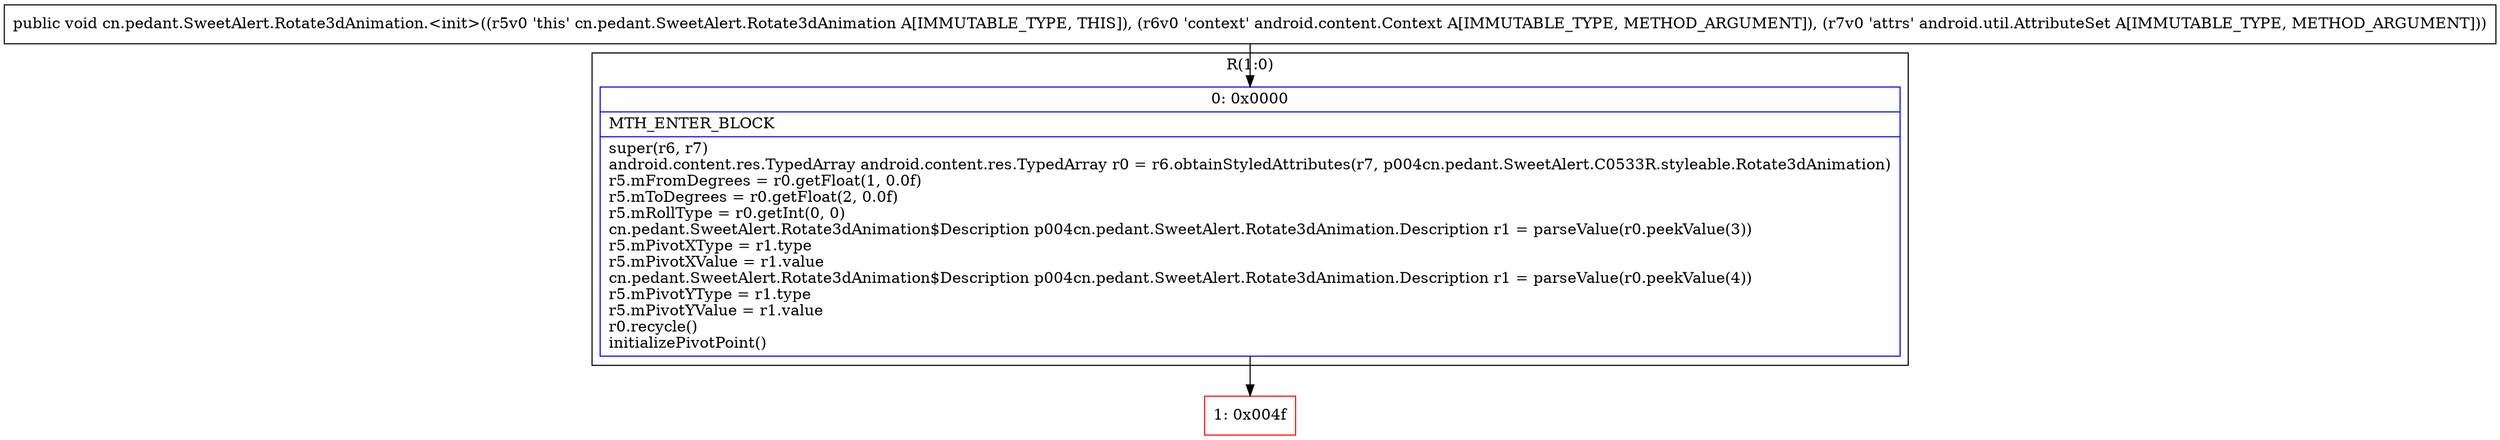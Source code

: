 digraph "CFG forcn.pedant.SweetAlert.Rotate3dAnimation.\<init\>(Landroid\/content\/Context;Landroid\/util\/AttributeSet;)V" {
subgraph cluster_Region_1897126503 {
label = "R(1:0)";
node [shape=record,color=blue];
Node_0 [shape=record,label="{0\:\ 0x0000|MTH_ENTER_BLOCK\l|super(r6, r7)\landroid.content.res.TypedArray android.content.res.TypedArray r0 = r6.obtainStyledAttributes(r7, p004cn.pedant.SweetAlert.C0533R.styleable.Rotate3dAnimation)\lr5.mFromDegrees = r0.getFloat(1, 0.0f)\lr5.mToDegrees = r0.getFloat(2, 0.0f)\lr5.mRollType = r0.getInt(0, 0)\lcn.pedant.SweetAlert.Rotate3dAnimation$Description p004cn.pedant.SweetAlert.Rotate3dAnimation.Description r1 = parseValue(r0.peekValue(3))\lr5.mPivotXType = r1.type\lr5.mPivotXValue = r1.value\lcn.pedant.SweetAlert.Rotate3dAnimation$Description p004cn.pedant.SweetAlert.Rotate3dAnimation.Description r1 = parseValue(r0.peekValue(4))\lr5.mPivotYType = r1.type\lr5.mPivotYValue = r1.value\lr0.recycle()\linitializePivotPoint()\l}"];
}
Node_1 [shape=record,color=red,label="{1\:\ 0x004f}"];
MethodNode[shape=record,label="{public void cn.pedant.SweetAlert.Rotate3dAnimation.\<init\>((r5v0 'this' cn.pedant.SweetAlert.Rotate3dAnimation A[IMMUTABLE_TYPE, THIS]), (r6v0 'context' android.content.Context A[IMMUTABLE_TYPE, METHOD_ARGUMENT]), (r7v0 'attrs' android.util.AttributeSet A[IMMUTABLE_TYPE, METHOD_ARGUMENT])) }"];
MethodNode -> Node_0;
Node_0 -> Node_1;
}

